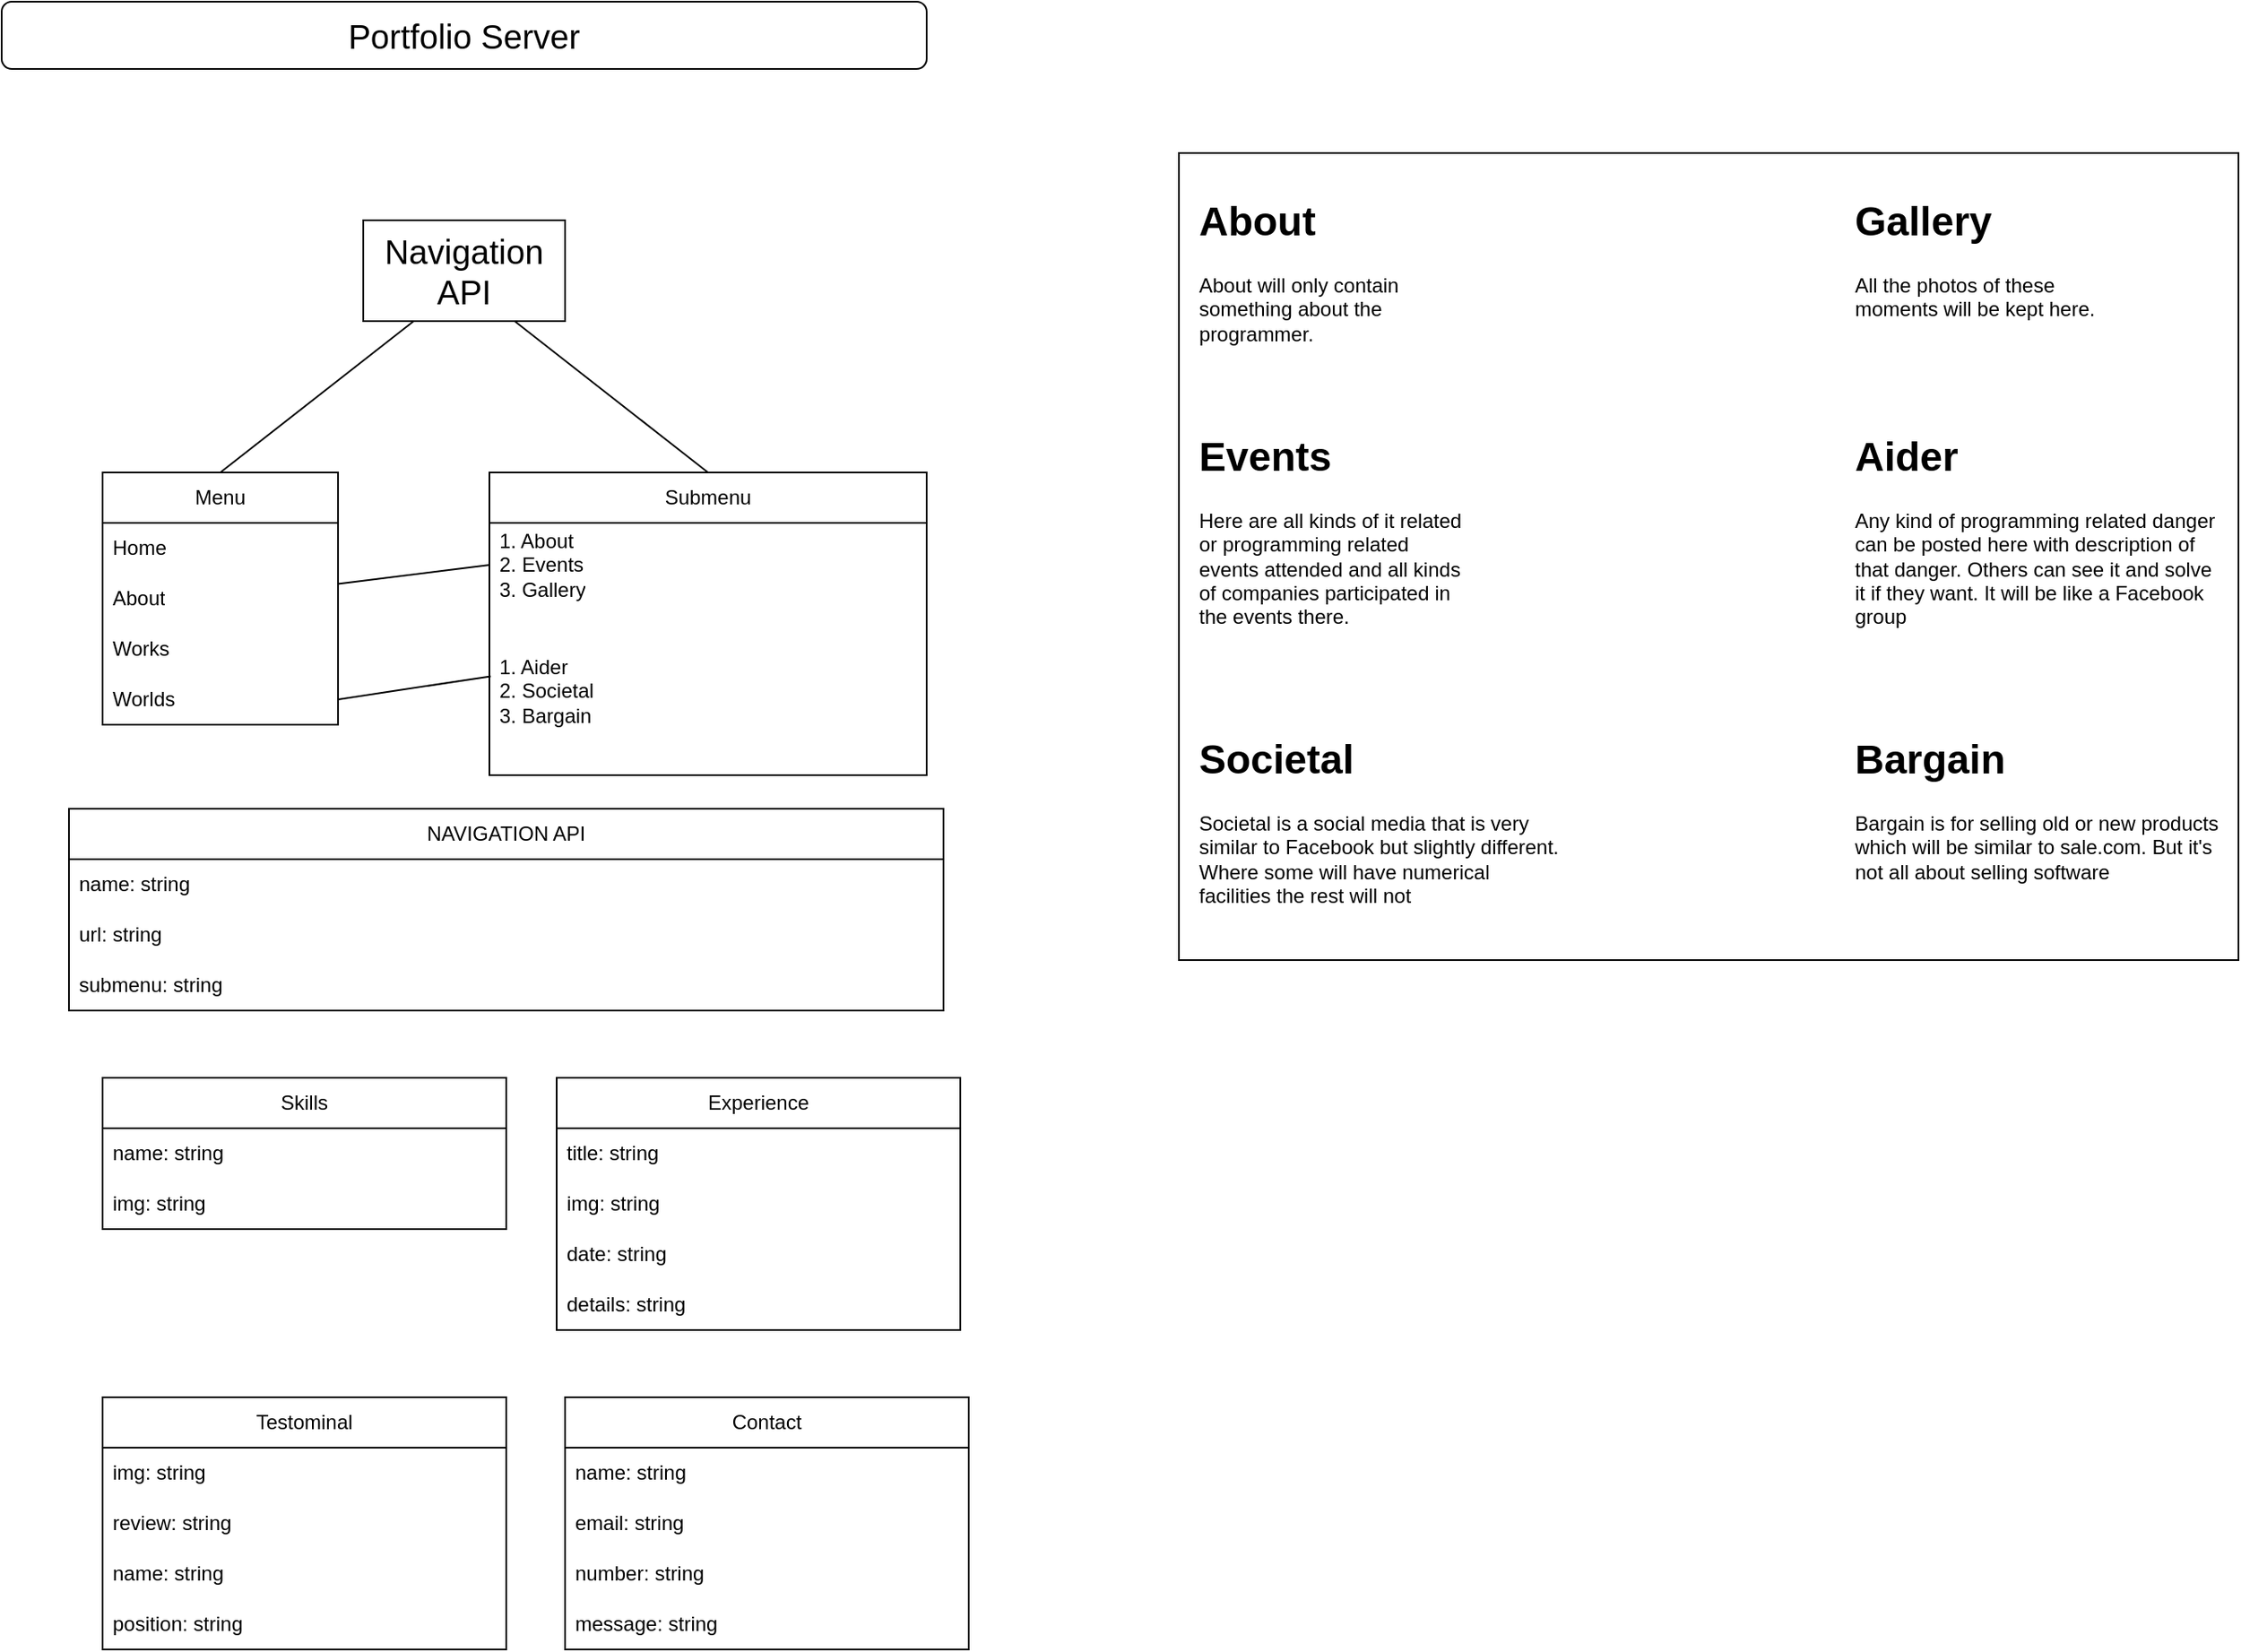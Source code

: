 <mxfile version="24.7.6">
  <diagram name="Page-1" id="Yd0-pa9OQ1h92lX0j2Xm">
    <mxGraphModel dx="2390" dy="1257" grid="1" gridSize="10" guides="1" tooltips="1" connect="1" arrows="1" fold="1" page="1" pageScale="1" pageWidth="850" pageHeight="1100" math="0" shadow="0">
      <root>
        <mxCell id="0" />
        <mxCell id="1" parent="0" />
        <mxCell id="75jFnsoG7yitBAdSgV0w-1" value="&lt;font style=&quot;font-size: 20px;&quot;&gt;Portfolio Server&lt;/font&gt;" style="rounded=1;whiteSpace=wrap;html=1;" parent="1" vertex="1">
          <mxGeometry x="150" y="40" width="550" height="40" as="geometry" />
        </mxCell>
        <mxCell id="75jFnsoG7yitBAdSgV0w-2" value="&lt;font style=&quot;font-size: 20px;&quot;&gt;Navigation&lt;/font&gt;&lt;div style=&quot;font-size: 20px;&quot;&gt;&lt;font style=&quot;font-size: 20px;&quot;&gt;API&lt;/font&gt;&lt;/div&gt;" style="rounded=0;whiteSpace=wrap;html=1;" parent="1" vertex="1">
          <mxGeometry x="365" y="170" width="120" height="60" as="geometry" />
        </mxCell>
        <mxCell id="75jFnsoG7yitBAdSgV0w-6" value="" style="endArrow=none;html=1;rounded=0;entryX=0.25;entryY=1;entryDx=0;entryDy=0;exitX=0.5;exitY=0;exitDx=0;exitDy=0;" parent="1" source="75jFnsoG7yitBAdSgV0w-10" target="75jFnsoG7yitBAdSgV0w-2" edge="1">
          <mxGeometry width="50" height="50" relative="1" as="geometry">
            <mxPoint x="276.4" y="317.54" as="sourcePoint" />
            <mxPoint x="580" y="310" as="targetPoint" />
          </mxGeometry>
        </mxCell>
        <mxCell id="75jFnsoG7yitBAdSgV0w-8" value="" style="endArrow=none;html=1;rounded=0;entryX=0.75;entryY=1;entryDx=0;entryDy=0;exitX=0.5;exitY=0;exitDx=0;exitDy=0;" parent="1" target="75jFnsoG7yitBAdSgV0w-2" edge="1">
          <mxGeometry width="50" height="50" relative="1" as="geometry">
            <mxPoint x="570" y="320" as="sourcePoint" />
            <mxPoint x="610" y="240" as="targetPoint" />
          </mxGeometry>
        </mxCell>
        <mxCell id="75jFnsoG7yitBAdSgV0w-10" value="Menu" style="swimlane;fontStyle=0;childLayout=stackLayout;horizontal=1;startSize=30;horizontalStack=0;resizeParent=1;resizeParentMax=0;resizeLast=0;collapsible=1;marginBottom=0;whiteSpace=wrap;html=1;" parent="1" vertex="1">
          <mxGeometry x="210" y="320" width="140" height="150" as="geometry">
            <mxRectangle x="210" y="320" width="70" height="30" as="alternateBounds" />
          </mxGeometry>
        </mxCell>
        <mxCell id="75jFnsoG7yitBAdSgV0w-11" value="Home" style="text;strokeColor=none;fillColor=none;align=left;verticalAlign=middle;spacingLeft=4;spacingRight=4;overflow=hidden;points=[[0,0.5],[1,0.5]];portConstraint=eastwest;rotatable=0;whiteSpace=wrap;html=1;" parent="75jFnsoG7yitBAdSgV0w-10" vertex="1">
          <mxGeometry y="30" width="140" height="30" as="geometry" />
        </mxCell>
        <mxCell id="75jFnsoG7yitBAdSgV0w-12" value="About" style="text;strokeColor=none;fillColor=none;align=left;verticalAlign=middle;spacingLeft=4;spacingRight=4;overflow=hidden;points=[[0,0.5],[1,0.5]];portConstraint=eastwest;rotatable=0;whiteSpace=wrap;html=1;" parent="75jFnsoG7yitBAdSgV0w-10" vertex="1">
          <mxGeometry y="60" width="140" height="30" as="geometry" />
        </mxCell>
        <mxCell id="75jFnsoG7yitBAdSgV0w-13" value="Works" style="text;strokeColor=none;fillColor=none;align=left;verticalAlign=middle;spacingLeft=4;spacingRight=4;overflow=hidden;points=[[0,0.5],[1,0.5]];portConstraint=eastwest;rotatable=0;whiteSpace=wrap;html=1;" parent="75jFnsoG7yitBAdSgV0w-10" vertex="1">
          <mxGeometry y="90" width="140" height="30" as="geometry" />
        </mxCell>
        <mxCell id="75jFnsoG7yitBAdSgV0w-25" value="Worlds" style="text;strokeColor=none;fillColor=none;align=left;verticalAlign=middle;spacingLeft=4;spacingRight=4;overflow=hidden;points=[[0,0.5],[1,0.5]];portConstraint=eastwest;rotatable=0;whiteSpace=wrap;html=1;" parent="75jFnsoG7yitBAdSgV0w-10" vertex="1">
          <mxGeometry y="120" width="140" height="30" as="geometry" />
        </mxCell>
        <mxCell id="75jFnsoG7yitBAdSgV0w-15" value="Submenu" style="swimlane;fontStyle=0;childLayout=stackLayout;horizontal=1;startSize=30;horizontalStack=0;resizeParent=1;resizeParentMax=0;resizeLast=0;collapsible=1;marginBottom=0;whiteSpace=wrap;html=1;" parent="1" vertex="1">
          <mxGeometry x="440" y="320" width="260" height="180" as="geometry" />
        </mxCell>
        <mxCell id="75jFnsoG7yitBAdSgV0w-16" value="1. About&lt;div&gt;2.&amp;nbsp;Events&lt;/div&gt;&lt;div&gt;3. Gallery&lt;/div&gt;" style="text;strokeColor=none;fillColor=none;align=left;verticalAlign=middle;spacingLeft=4;spacingRight=4;overflow=hidden;points=[[0,0.5],[1,0.5]];portConstraint=eastwest;rotatable=0;whiteSpace=wrap;html=1;" parent="75jFnsoG7yitBAdSgV0w-15" vertex="1">
          <mxGeometry y="30" width="260" height="50" as="geometry" />
        </mxCell>
        <mxCell id="75jFnsoG7yitBAdSgV0w-18" value="&lt;div&gt;1. Aider&lt;br&gt;&lt;/div&gt;&lt;div&gt;2.&amp;nbsp;&lt;span style=&quot;background-color: initial;&quot;&gt;Societal&lt;/span&gt;&lt;/div&gt;&lt;div&gt;3. Bargain&lt;/div&gt;" style="text;strokeColor=none;fillColor=none;align=left;verticalAlign=middle;spacingLeft=4;spacingRight=4;overflow=hidden;points=[[0,0.5],[1,0.5]];portConstraint=eastwest;rotatable=0;whiteSpace=wrap;html=1;" parent="75jFnsoG7yitBAdSgV0w-15" vertex="1">
          <mxGeometry y="80" width="260" height="100" as="geometry" />
        </mxCell>
        <mxCell id="75jFnsoG7yitBAdSgV0w-28" value="" style="endArrow=none;html=1;rounded=0;fontFamily=Helvetica;fontSize=12;fontColor=default;fontStyle=0;entryX=0;entryY=0.5;entryDx=0;entryDy=0;" parent="1" source="75jFnsoG7yitBAdSgV0w-12" target="75jFnsoG7yitBAdSgV0w-16" edge="1">
          <mxGeometry width="50" height="50" relative="1" as="geometry">
            <mxPoint x="580" y="440" as="sourcePoint" />
            <mxPoint x="630" y="390" as="targetPoint" />
          </mxGeometry>
        </mxCell>
        <mxCell id="75jFnsoG7yitBAdSgV0w-34" value="" style="rounded=0;whiteSpace=wrap;html=1;strokeColor=default;align=center;verticalAlign=middle;fontFamily=Helvetica;fontSize=12;fontColor=default;fontStyle=0;fillColor=default;" parent="1" vertex="1">
          <mxGeometry x="850" y="130" width="630" height="480" as="geometry" />
        </mxCell>
        <mxCell id="75jFnsoG7yitBAdSgV0w-35" value="&lt;h1 style=&quot;margin-top: 0px;&quot;&gt;Events&lt;/h1&gt;&lt;p&gt;Here are all kinds of it related or programming related events attended and all kinds of companies participated in the events there.&lt;/p&gt;" style="text;html=1;whiteSpace=wrap;overflow=hidden;rounded=0;fontFamily=Helvetica;fontSize=12;fontColor=default;fontStyle=0;" parent="1" vertex="1">
          <mxGeometry x="860" y="290" width="160" height="140" as="geometry" />
        </mxCell>
        <mxCell id="75jFnsoG7yitBAdSgV0w-36" value="&lt;h1 style=&quot;margin-top: 0px;&quot;&gt;About&lt;/h1&gt;&lt;p&gt;About will only contain something about the programmer.&lt;/p&gt;" style="text;html=1;whiteSpace=wrap;overflow=hidden;rounded=0;fontFamily=Helvetica;fontSize=12;fontColor=default;fontStyle=0;" parent="1" vertex="1">
          <mxGeometry x="860" y="150" width="160" height="100" as="geometry" />
        </mxCell>
        <mxCell id="75jFnsoG7yitBAdSgV0w-37" value="&lt;h1 style=&quot;margin-top: 0px;&quot;&gt;Gallery&lt;/h1&gt;&lt;p&gt;All the photos of these moments will be kept here.&lt;/p&gt;" style="text;html=1;whiteSpace=wrap;overflow=hidden;rounded=0;fontFamily=Helvetica;fontSize=12;fontColor=default;fontStyle=0;" parent="1" vertex="1">
          <mxGeometry x="1250" y="150" width="160" height="100" as="geometry" />
        </mxCell>
        <mxCell id="75jFnsoG7yitBAdSgV0w-38" value="&lt;h1 style=&quot;margin-top: 0px;&quot;&gt;Aider&lt;/h1&gt;&lt;p&gt;Any kind of programming related danger can be posted here with description of that danger. Others can see it and solve it if they want. It will be like a Facebook group&lt;/p&gt;" style="text;html=1;whiteSpace=wrap;overflow=hidden;rounded=0;fontFamily=Helvetica;fontSize=12;fontColor=default;fontStyle=0;" parent="1" vertex="1">
          <mxGeometry x="1250" y="290" width="220" height="120" as="geometry" />
        </mxCell>
        <mxCell id="75jFnsoG7yitBAdSgV0w-39" value="&lt;h1 style=&quot;margin-top: 0px;&quot;&gt;Societal&lt;/h1&gt;&lt;p&gt;Societal is a social media that is very similar to Facebook but slightly different. Where some will have numerical facilities the rest will not&lt;/p&gt;" style="text;html=1;whiteSpace=wrap;overflow=hidden;rounded=0;fontFamily=Helvetica;fontSize=12;fontColor=default;fontStyle=0;" parent="1" vertex="1">
          <mxGeometry x="860" y="470" width="220" height="120" as="geometry" />
        </mxCell>
        <mxCell id="75jFnsoG7yitBAdSgV0w-40" value="&lt;h1 style=&quot;margin-top: 0px;&quot;&gt;Bargain&lt;/h1&gt;&lt;p&gt;Bargain is for selling old or new products which will be similar to sale.com. But it&#39;s not all about selling software&lt;/p&gt;" style="text;html=1;whiteSpace=wrap;overflow=hidden;rounded=0;fontFamily=Helvetica;fontSize=12;fontColor=default;fontStyle=0;" parent="1" vertex="1">
          <mxGeometry x="1250" y="470" width="220" height="120" as="geometry" />
        </mxCell>
        <mxCell id="75jFnsoG7yitBAdSgV0w-41" value="" style="endArrow=none;html=1;rounded=0;fontFamily=Helvetica;fontSize=12;fontColor=default;fontStyle=0;exitX=1;exitY=0.5;exitDx=0;exitDy=0;entryX=0.003;entryY=0.412;entryDx=0;entryDy=0;entryPerimeter=0;" parent="1" source="75jFnsoG7yitBAdSgV0w-25" target="75jFnsoG7yitBAdSgV0w-18" edge="1">
          <mxGeometry width="50" height="50" relative="1" as="geometry">
            <mxPoint x="660" y="350" as="sourcePoint" />
            <mxPoint x="710" y="300" as="targetPoint" />
          </mxGeometry>
        </mxCell>
        <mxCell id="75jFnsoG7yitBAdSgV0w-42" value="NAVIGATION API" style="swimlane;fontStyle=0;childLayout=stackLayout;horizontal=1;startSize=30;horizontalStack=0;resizeParent=1;resizeParentMax=0;resizeLast=0;collapsible=1;marginBottom=0;whiteSpace=wrap;html=1;strokeColor=default;align=center;verticalAlign=middle;fontFamily=Helvetica;fontSize=12;fontColor=default;fillColor=default;" parent="1" vertex="1">
          <mxGeometry x="190" y="520" width="520" height="120" as="geometry" />
        </mxCell>
        <mxCell id="75jFnsoG7yitBAdSgV0w-43" value="name: string" style="text;strokeColor=none;fillColor=none;align=left;verticalAlign=middle;spacingLeft=4;spacingRight=4;overflow=hidden;points=[[0,0.5],[1,0.5]];portConstraint=eastwest;rotatable=0;whiteSpace=wrap;html=1;fontFamily=Helvetica;fontSize=12;fontColor=default;fontStyle=0;" parent="75jFnsoG7yitBAdSgV0w-42" vertex="1">
          <mxGeometry y="30" width="520" height="30" as="geometry" />
        </mxCell>
        <mxCell id="75jFnsoG7yitBAdSgV0w-44" value="url: string" style="text;strokeColor=none;fillColor=none;align=left;verticalAlign=middle;spacingLeft=4;spacingRight=4;overflow=hidden;points=[[0,0.5],[1,0.5]];portConstraint=eastwest;rotatable=0;whiteSpace=wrap;html=1;fontFamily=Helvetica;fontSize=12;fontColor=default;fontStyle=0;" parent="75jFnsoG7yitBAdSgV0w-42" vertex="1">
          <mxGeometry y="60" width="520" height="30" as="geometry" />
        </mxCell>
        <mxCell id="75jFnsoG7yitBAdSgV0w-45" value="submenu: string" style="text;strokeColor=none;fillColor=none;align=left;verticalAlign=middle;spacingLeft=4;spacingRight=4;overflow=hidden;points=[[0,0.5],[1,0.5]];portConstraint=eastwest;rotatable=0;whiteSpace=wrap;html=1;fontFamily=Helvetica;fontSize=12;fontColor=default;fontStyle=0;" parent="75jFnsoG7yitBAdSgV0w-42" vertex="1">
          <mxGeometry y="90" width="520" height="30" as="geometry" />
        </mxCell>
        <mxCell id="LHm91WXcs_nOsmR9H1h1-1" value="Skills" style="swimlane;fontStyle=0;childLayout=stackLayout;horizontal=1;startSize=30;horizontalStack=0;resizeParent=1;resizeParentMax=0;resizeLast=0;collapsible=1;marginBottom=0;whiteSpace=wrap;html=1;" vertex="1" parent="1">
          <mxGeometry x="210" y="680" width="240" height="90" as="geometry">
            <mxRectangle x="190" y="770" width="70" height="30" as="alternateBounds" />
          </mxGeometry>
        </mxCell>
        <mxCell id="LHm91WXcs_nOsmR9H1h1-2" value="name: string" style="text;strokeColor=none;fillColor=none;align=left;verticalAlign=middle;spacingLeft=4;spacingRight=4;overflow=hidden;points=[[0,0.5],[1,0.5]];portConstraint=eastwest;rotatable=0;whiteSpace=wrap;html=1;" vertex="1" parent="LHm91WXcs_nOsmR9H1h1-1">
          <mxGeometry y="30" width="240" height="30" as="geometry" />
        </mxCell>
        <mxCell id="LHm91WXcs_nOsmR9H1h1-3" value="img: string" style="text;strokeColor=none;fillColor=none;align=left;verticalAlign=middle;spacingLeft=4;spacingRight=4;overflow=hidden;points=[[0,0.5],[1,0.5]];portConstraint=eastwest;rotatable=0;whiteSpace=wrap;html=1;" vertex="1" parent="LHm91WXcs_nOsmR9H1h1-1">
          <mxGeometry y="60" width="240" height="30" as="geometry" />
        </mxCell>
        <mxCell id="LHm91WXcs_nOsmR9H1h1-5" value="Experience" style="swimlane;fontStyle=0;childLayout=stackLayout;horizontal=1;startSize=30;horizontalStack=0;resizeParent=1;resizeParentMax=0;resizeLast=0;collapsible=1;marginBottom=0;whiteSpace=wrap;html=1;" vertex="1" parent="1">
          <mxGeometry x="480" y="680" width="240" height="150" as="geometry">
            <mxRectangle x="520" y="770" width="100" height="30" as="alternateBounds" />
          </mxGeometry>
        </mxCell>
        <mxCell id="LHm91WXcs_nOsmR9H1h1-6" value="title: string" style="text;strokeColor=none;fillColor=none;align=left;verticalAlign=middle;spacingLeft=4;spacingRight=4;overflow=hidden;points=[[0,0.5],[1,0.5]];portConstraint=eastwest;rotatable=0;whiteSpace=wrap;html=1;" vertex="1" parent="LHm91WXcs_nOsmR9H1h1-5">
          <mxGeometry y="30" width="240" height="30" as="geometry" />
        </mxCell>
        <mxCell id="LHm91WXcs_nOsmR9H1h1-7" value="img: string" style="text;strokeColor=none;fillColor=none;align=left;verticalAlign=middle;spacingLeft=4;spacingRight=4;overflow=hidden;points=[[0,0.5],[1,0.5]];portConstraint=eastwest;rotatable=0;whiteSpace=wrap;html=1;" vertex="1" parent="LHm91WXcs_nOsmR9H1h1-5">
          <mxGeometry y="60" width="240" height="30" as="geometry" />
        </mxCell>
        <mxCell id="LHm91WXcs_nOsmR9H1h1-8" value="date: string" style="text;strokeColor=none;fillColor=none;align=left;verticalAlign=middle;spacingLeft=4;spacingRight=4;overflow=hidden;points=[[0,0.5],[1,0.5]];portConstraint=eastwest;rotatable=0;whiteSpace=wrap;html=1;" vertex="1" parent="LHm91WXcs_nOsmR9H1h1-5">
          <mxGeometry y="90" width="240" height="30" as="geometry" />
        </mxCell>
        <mxCell id="LHm91WXcs_nOsmR9H1h1-9" value="details: string" style="text;strokeColor=none;fillColor=none;align=left;verticalAlign=middle;spacingLeft=4;spacingRight=4;overflow=hidden;points=[[0,0.5],[1,0.5]];portConstraint=eastwest;rotatable=0;whiteSpace=wrap;html=1;" vertex="1" parent="LHm91WXcs_nOsmR9H1h1-5">
          <mxGeometry y="120" width="240" height="30" as="geometry" />
        </mxCell>
        <mxCell id="LHm91WXcs_nOsmR9H1h1-11" value="Testominal" style="swimlane;fontStyle=0;childLayout=stackLayout;horizontal=1;startSize=30;horizontalStack=0;resizeParent=1;resizeParentMax=0;resizeLast=0;collapsible=1;marginBottom=0;whiteSpace=wrap;html=1;" vertex="1" parent="1">
          <mxGeometry x="210" y="870" width="240" height="150" as="geometry">
            <mxRectangle x="160" y="1100" width="100" height="30" as="alternateBounds" />
          </mxGeometry>
        </mxCell>
        <mxCell id="LHm91WXcs_nOsmR9H1h1-13" value="img: string" style="text;strokeColor=none;fillColor=none;align=left;verticalAlign=middle;spacingLeft=4;spacingRight=4;overflow=hidden;points=[[0,0.5],[1,0.5]];portConstraint=eastwest;rotatable=0;whiteSpace=wrap;html=1;" vertex="1" parent="LHm91WXcs_nOsmR9H1h1-11">
          <mxGeometry y="30" width="240" height="30" as="geometry" />
        </mxCell>
        <mxCell id="LHm91WXcs_nOsmR9H1h1-14" value="review: string" style="text;strokeColor=none;fillColor=none;align=left;verticalAlign=middle;spacingLeft=4;spacingRight=4;overflow=hidden;points=[[0,0.5],[1,0.5]];portConstraint=eastwest;rotatable=0;whiteSpace=wrap;html=1;" vertex="1" parent="LHm91WXcs_nOsmR9H1h1-11">
          <mxGeometry y="60" width="240" height="30" as="geometry" />
        </mxCell>
        <mxCell id="LHm91WXcs_nOsmR9H1h1-15" value="name: string" style="text;strokeColor=none;fillColor=none;align=left;verticalAlign=middle;spacingLeft=4;spacingRight=4;overflow=hidden;points=[[0,0.5],[1,0.5]];portConstraint=eastwest;rotatable=0;whiteSpace=wrap;html=1;" vertex="1" parent="LHm91WXcs_nOsmR9H1h1-11">
          <mxGeometry y="90" width="240" height="30" as="geometry" />
        </mxCell>
        <mxCell id="LHm91WXcs_nOsmR9H1h1-16" value="position: string" style="text;strokeColor=none;fillColor=none;align=left;verticalAlign=middle;spacingLeft=4;spacingRight=4;overflow=hidden;points=[[0,0.5],[1,0.5]];portConstraint=eastwest;rotatable=0;whiteSpace=wrap;html=1;" vertex="1" parent="LHm91WXcs_nOsmR9H1h1-11">
          <mxGeometry y="120" width="240" height="30" as="geometry" />
        </mxCell>
        <mxCell id="LHm91WXcs_nOsmR9H1h1-17" value="Contact" style="swimlane;fontStyle=0;childLayout=stackLayout;horizontal=1;startSize=30;horizontalStack=0;resizeParent=1;resizeParentMax=0;resizeLast=0;collapsible=1;marginBottom=0;whiteSpace=wrap;html=1;" vertex="1" parent="1">
          <mxGeometry x="485" y="870" width="240" height="150" as="geometry">
            <mxRectangle x="520" y="1100" width="80" height="30" as="alternateBounds" />
          </mxGeometry>
        </mxCell>
        <mxCell id="LHm91WXcs_nOsmR9H1h1-20" value="name: string" style="text;strokeColor=none;fillColor=none;align=left;verticalAlign=middle;spacingLeft=4;spacingRight=4;overflow=hidden;points=[[0,0.5],[1,0.5]];portConstraint=eastwest;rotatable=0;whiteSpace=wrap;html=1;" vertex="1" parent="LHm91WXcs_nOsmR9H1h1-17">
          <mxGeometry y="30" width="240" height="30" as="geometry" />
        </mxCell>
        <mxCell id="LHm91WXcs_nOsmR9H1h1-21" value="email: string" style="text;strokeColor=none;fillColor=none;align=left;verticalAlign=middle;spacingLeft=4;spacingRight=4;overflow=hidden;points=[[0,0.5],[1,0.5]];portConstraint=eastwest;rotatable=0;whiteSpace=wrap;html=1;" vertex="1" parent="LHm91WXcs_nOsmR9H1h1-17">
          <mxGeometry y="60" width="240" height="30" as="geometry" />
        </mxCell>
        <mxCell id="LHm91WXcs_nOsmR9H1h1-22" value="number: string" style="text;strokeColor=none;fillColor=none;align=left;verticalAlign=middle;spacingLeft=4;spacingRight=4;overflow=hidden;points=[[0,0.5],[1,0.5]];portConstraint=eastwest;rotatable=0;whiteSpace=wrap;html=1;" vertex="1" parent="LHm91WXcs_nOsmR9H1h1-17">
          <mxGeometry y="90" width="240" height="30" as="geometry" />
        </mxCell>
        <mxCell id="LHm91WXcs_nOsmR9H1h1-23" value="message: string" style="text;strokeColor=none;fillColor=none;align=left;verticalAlign=middle;spacingLeft=4;spacingRight=4;overflow=hidden;points=[[0,0.5],[1,0.5]];portConstraint=eastwest;rotatable=0;whiteSpace=wrap;html=1;" vertex="1" parent="LHm91WXcs_nOsmR9H1h1-17">
          <mxGeometry y="120" width="240" height="30" as="geometry" />
        </mxCell>
      </root>
    </mxGraphModel>
  </diagram>
</mxfile>
